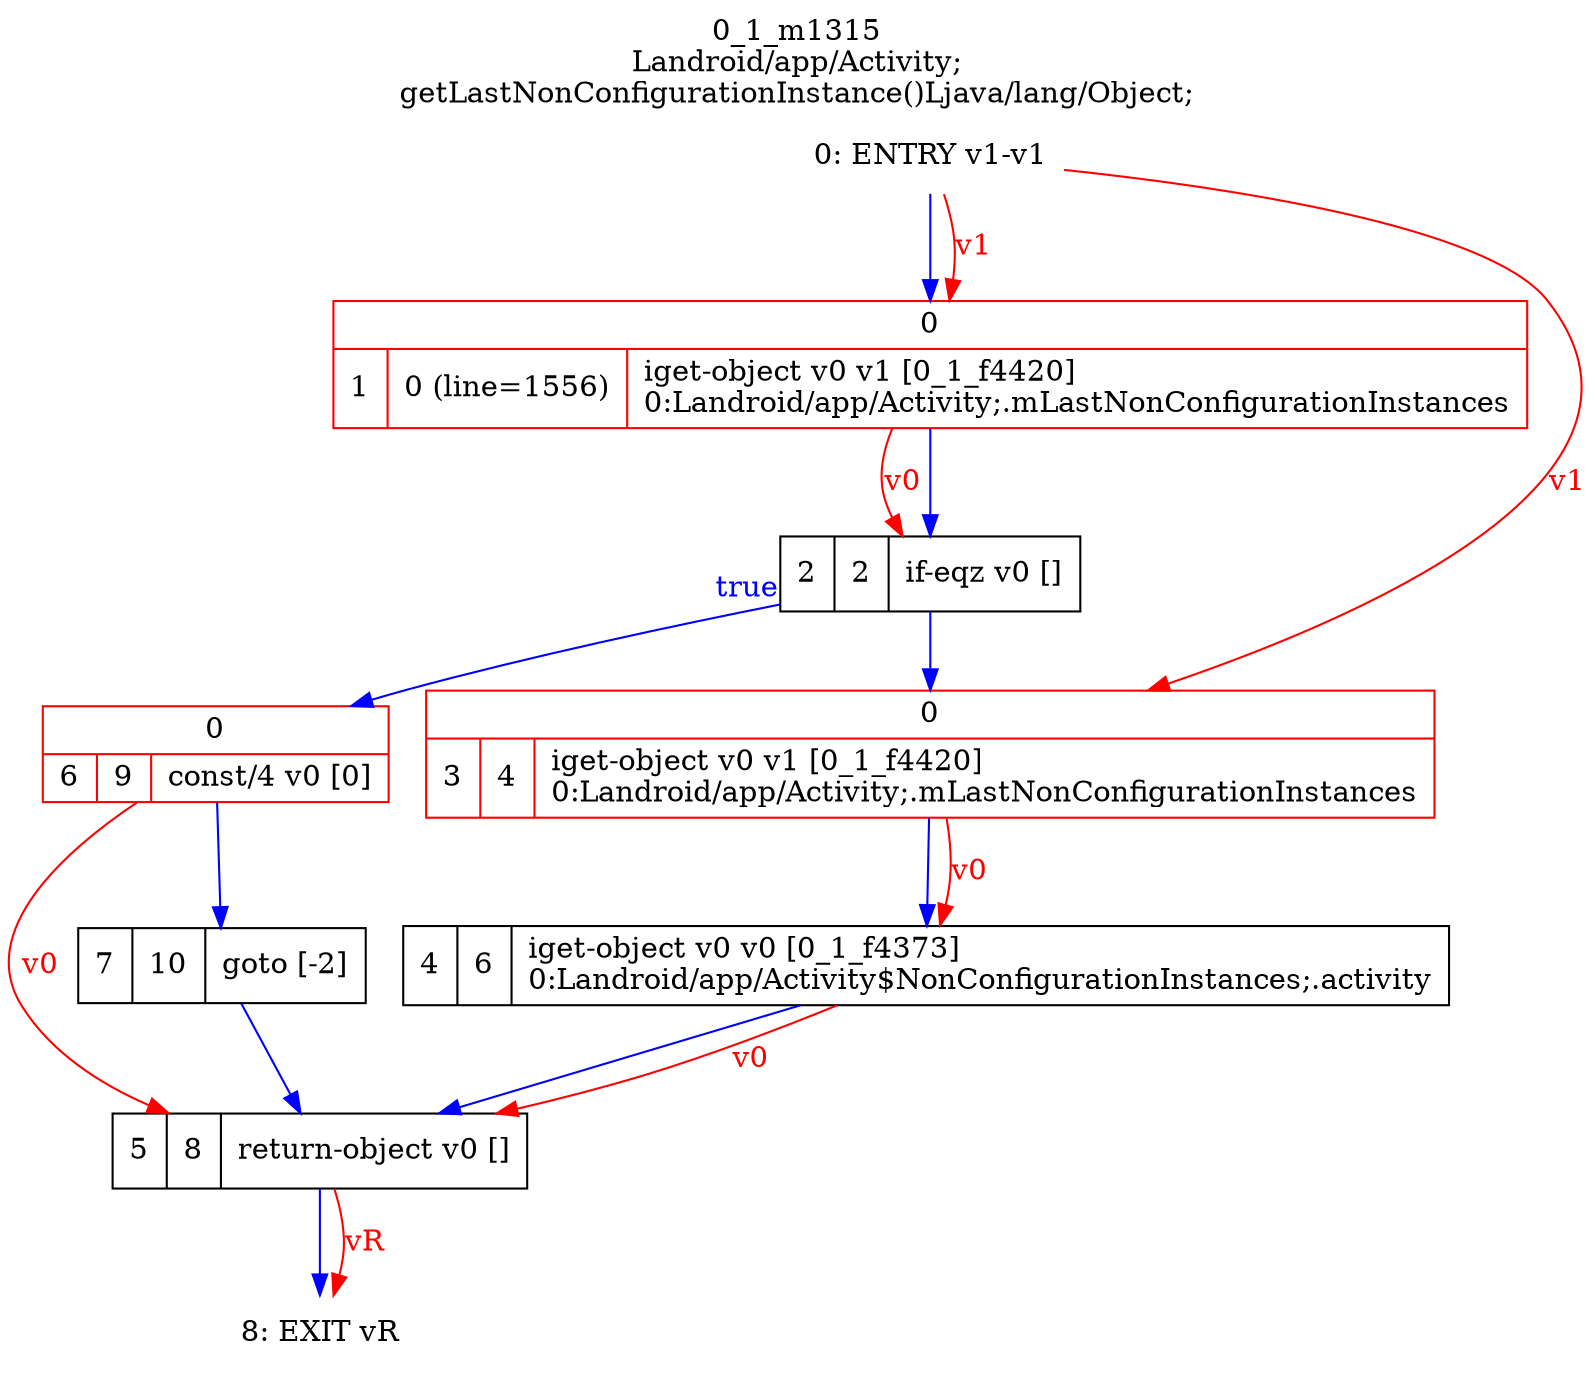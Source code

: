 digraph G {
rankdir=UD;
labelloc=t;
label="0_1_m1315\nLandroid/app/Activity;
getLastNonConfigurationInstance()Ljava/lang/Object;";
0[label="0: ENTRY v1-v1",shape=plaintext];
1[label="{0|{1|0 (line=1556)|iget-object v0 v1 [0_1_f4420]\l0:Landroid/app/Activity;.mLastNonConfigurationInstances\l}}",shape=record, color=red];
2[label="2|2|if-eqz v0 []\l",shape=record];
3[label="{0|{3|4|iget-object v0 v1 [0_1_f4420]\l0:Landroid/app/Activity;.mLastNonConfigurationInstances\l}}",shape=record, color=red];
4[label="4|6|iget-object v0 v0 [0_1_f4373]\l0:Landroid/app/Activity$NonConfigurationInstances;.activity\l",shape=record];
5[label="5|8|return-object v0 []\l",shape=record];
6[label="{0|{6|9|const/4 v0 [0]\l}}",shape=record, color=red];
7[label="7|10|goto [-2]\l",shape=record];
8[label="8: EXIT vR",shape=plaintext];
0->1 [color=blue, fontcolor=blue,weight=100, taillabel=""];
1->2 [color=blue, fontcolor=blue,weight=100, taillabel=""];
2->6 [color=blue, fontcolor=blue,weight=10, taillabel="true"];
2->3 [color=blue, fontcolor=blue,weight=100, taillabel=""];
3->4 [color=blue, fontcolor=blue,weight=100, taillabel=""];
4->5 [color=blue, fontcolor=blue,weight=100, taillabel=""];
5->8 [color=blue, fontcolor=blue,weight=100, taillabel=""];
6->7 [color=blue, fontcolor=blue,weight=100, taillabel=""];
7->5 [color=blue, fontcolor=blue,weight=100, taillabel=""];
0->1 [color=red, fontcolor=red, label="v1"];
1->2 [color=red, fontcolor=red, label="v0"];
0->3 [color=red, fontcolor=red, label="v1"];
3->4 [color=red, fontcolor=red, label="v0"];
4->5 [color=red, fontcolor=red, label="v0"];
6->5 [color=red, fontcolor=red, label="v0"];
5->8 [color=red, fontcolor=red, label="vR"];
}
